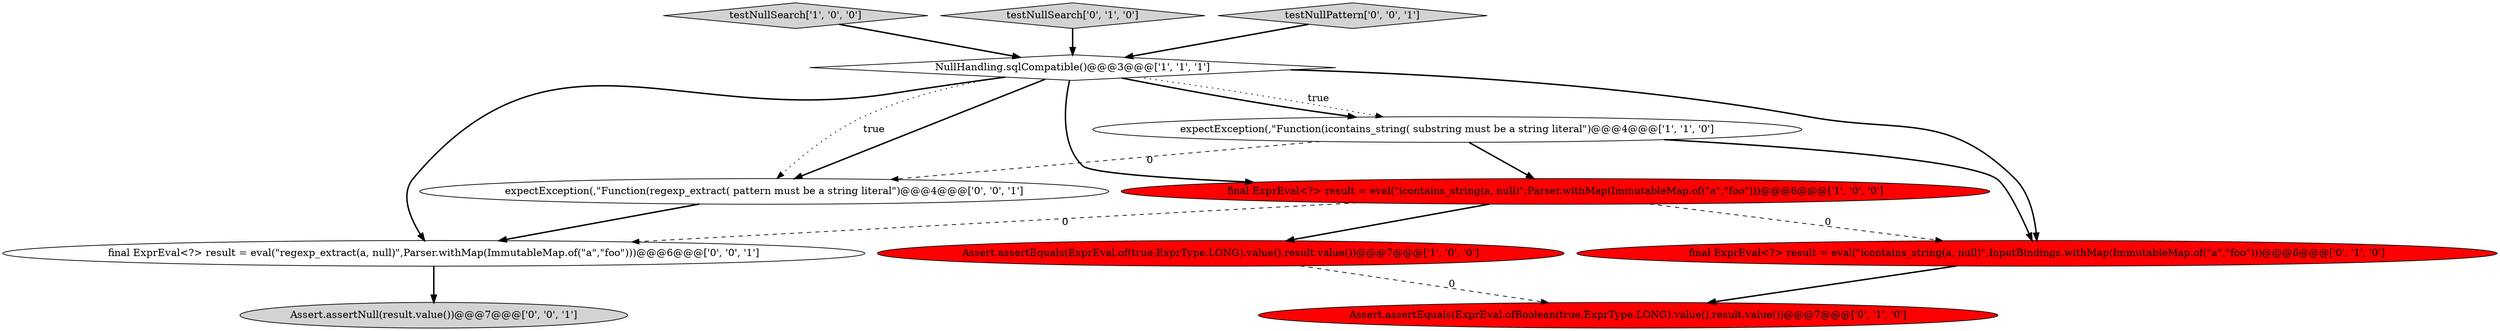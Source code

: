 digraph {
9 [style = filled, label = "Assert.assertNull(result.value())@@@7@@@['0', '0', '1']", fillcolor = lightgray, shape = ellipse image = "AAA0AAABBB3BBB"];
3 [style = filled, label = "testNullSearch['1', '0', '0']", fillcolor = lightgray, shape = diamond image = "AAA0AAABBB1BBB"];
0 [style = filled, label = "NullHandling.sqlCompatible()@@@3@@@['1', '1', '1']", fillcolor = white, shape = diamond image = "AAA0AAABBB1BBB"];
11 [style = filled, label = "expectException(,\"Function(regexp_extract( pattern must be a string literal\")@@@4@@@['0', '0', '1']", fillcolor = white, shape = ellipse image = "AAA0AAABBB3BBB"];
5 [style = filled, label = "testNullSearch['0', '1', '0']", fillcolor = lightgray, shape = diamond image = "AAA0AAABBB2BBB"];
1 [style = filled, label = "expectException(,\"Function(icontains_string( substring must be a string literal\")@@@4@@@['1', '1', '0']", fillcolor = white, shape = ellipse image = "AAA0AAABBB1BBB"];
4 [style = filled, label = "final ExprEval<?> result = eval(\"icontains_string(a, null)\",Parser.withMap(ImmutableMap.of(\"a\",\"foo\")))@@@6@@@['1', '0', '0']", fillcolor = red, shape = ellipse image = "AAA1AAABBB1BBB"];
8 [style = filled, label = "final ExprEval<?> result = eval(\"regexp_extract(a, null)\",Parser.withMap(ImmutableMap.of(\"a\",\"foo\")))@@@6@@@['0', '0', '1']", fillcolor = white, shape = ellipse image = "AAA0AAABBB3BBB"];
10 [style = filled, label = "testNullPattern['0', '0', '1']", fillcolor = lightgray, shape = diamond image = "AAA0AAABBB3BBB"];
2 [style = filled, label = "Assert.assertEquals(ExprEval.of(true,ExprType.LONG).value(),result.value())@@@7@@@['1', '0', '0']", fillcolor = red, shape = ellipse image = "AAA1AAABBB1BBB"];
7 [style = filled, label = "final ExprEval<?> result = eval(\"icontains_string(a, null)\",InputBindings.withMap(ImmutableMap.of(\"a\",\"foo\")))@@@6@@@['0', '1', '0']", fillcolor = red, shape = ellipse image = "AAA1AAABBB2BBB"];
6 [style = filled, label = "Assert.assertEquals(ExprEval.ofBoolean(true,ExprType.LONG).value(),result.value())@@@7@@@['0', '1', '0']", fillcolor = red, shape = ellipse image = "AAA1AAABBB2BBB"];
8->9 [style = bold, label=""];
11->8 [style = bold, label=""];
0->11 [style = bold, label=""];
10->0 [style = bold, label=""];
1->4 [style = bold, label=""];
4->2 [style = bold, label=""];
4->8 [style = dashed, label="0"];
2->6 [style = dashed, label="0"];
5->0 [style = bold, label=""];
0->4 [style = bold, label=""];
0->11 [style = dotted, label="true"];
1->7 [style = bold, label=""];
0->1 [style = bold, label=""];
4->7 [style = dashed, label="0"];
1->11 [style = dashed, label="0"];
3->0 [style = bold, label=""];
7->6 [style = bold, label=""];
0->1 [style = dotted, label="true"];
0->7 [style = bold, label=""];
0->8 [style = bold, label=""];
}
